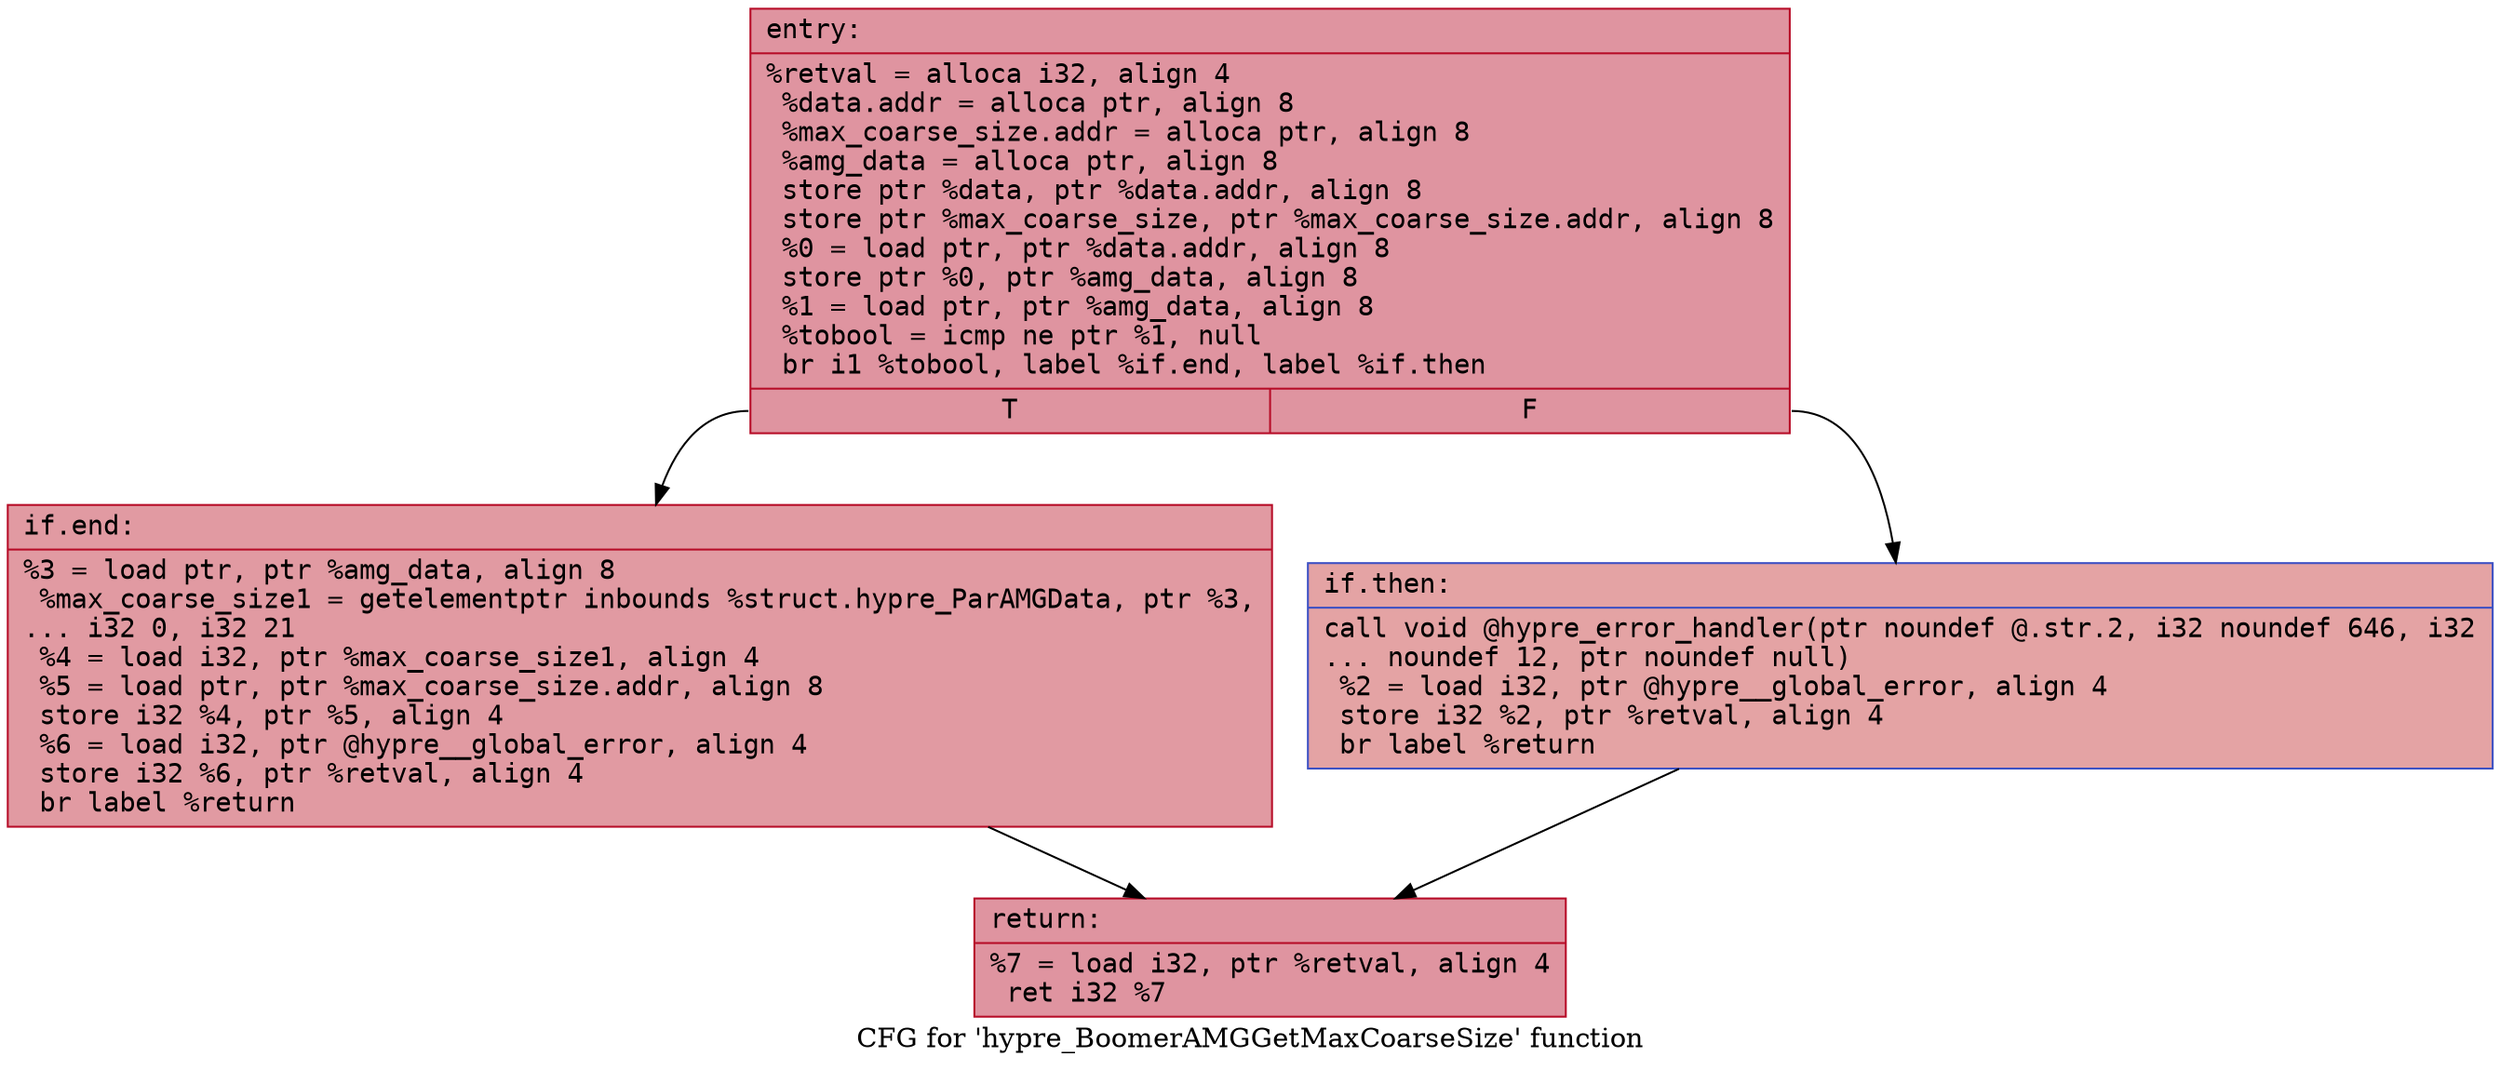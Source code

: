 digraph "CFG for 'hypre_BoomerAMGGetMaxCoarseSize' function" {
	label="CFG for 'hypre_BoomerAMGGetMaxCoarseSize' function";

	Node0x55fa80a4a4a0 [shape=record,color="#b70d28ff", style=filled, fillcolor="#b70d2870" fontname="Courier",label="{entry:\l|  %retval = alloca i32, align 4\l  %data.addr = alloca ptr, align 8\l  %max_coarse_size.addr = alloca ptr, align 8\l  %amg_data = alloca ptr, align 8\l  store ptr %data, ptr %data.addr, align 8\l  store ptr %max_coarse_size, ptr %max_coarse_size.addr, align 8\l  %0 = load ptr, ptr %data.addr, align 8\l  store ptr %0, ptr %amg_data, align 8\l  %1 = load ptr, ptr %amg_data, align 8\l  %tobool = icmp ne ptr %1, null\l  br i1 %tobool, label %if.end, label %if.then\l|{<s0>T|<s1>F}}"];
	Node0x55fa80a4a4a0:s0 -> Node0x55fa80a4ab70[tooltip="entry -> if.end\nProbability 62.50%" ];
	Node0x55fa80a4a4a0:s1 -> Node0x55fa80a4abe0[tooltip="entry -> if.then\nProbability 37.50%" ];
	Node0x55fa80a4abe0 [shape=record,color="#3d50c3ff", style=filled, fillcolor="#c32e3170" fontname="Courier",label="{if.then:\l|  call void @hypre_error_handler(ptr noundef @.str.2, i32 noundef 646, i32\l... noundef 12, ptr noundef null)\l  %2 = load i32, ptr @hypre__global_error, align 4\l  store i32 %2, ptr %retval, align 4\l  br label %return\l}"];
	Node0x55fa80a4abe0 -> Node0x55fa80a4afb0[tooltip="if.then -> return\nProbability 100.00%" ];
	Node0x55fa80a4ab70 [shape=record,color="#b70d28ff", style=filled, fillcolor="#bb1b2c70" fontname="Courier",label="{if.end:\l|  %3 = load ptr, ptr %amg_data, align 8\l  %max_coarse_size1 = getelementptr inbounds %struct.hypre_ParAMGData, ptr %3,\l... i32 0, i32 21\l  %4 = load i32, ptr %max_coarse_size1, align 4\l  %5 = load ptr, ptr %max_coarse_size.addr, align 8\l  store i32 %4, ptr %5, align 4\l  %6 = load i32, ptr @hypre__global_error, align 4\l  store i32 %6, ptr %retval, align 4\l  br label %return\l}"];
	Node0x55fa80a4ab70 -> Node0x55fa80a4afb0[tooltip="if.end -> return\nProbability 100.00%" ];
	Node0x55fa80a4afb0 [shape=record,color="#b70d28ff", style=filled, fillcolor="#b70d2870" fontname="Courier",label="{return:\l|  %7 = load i32, ptr %retval, align 4\l  ret i32 %7\l}"];
}
